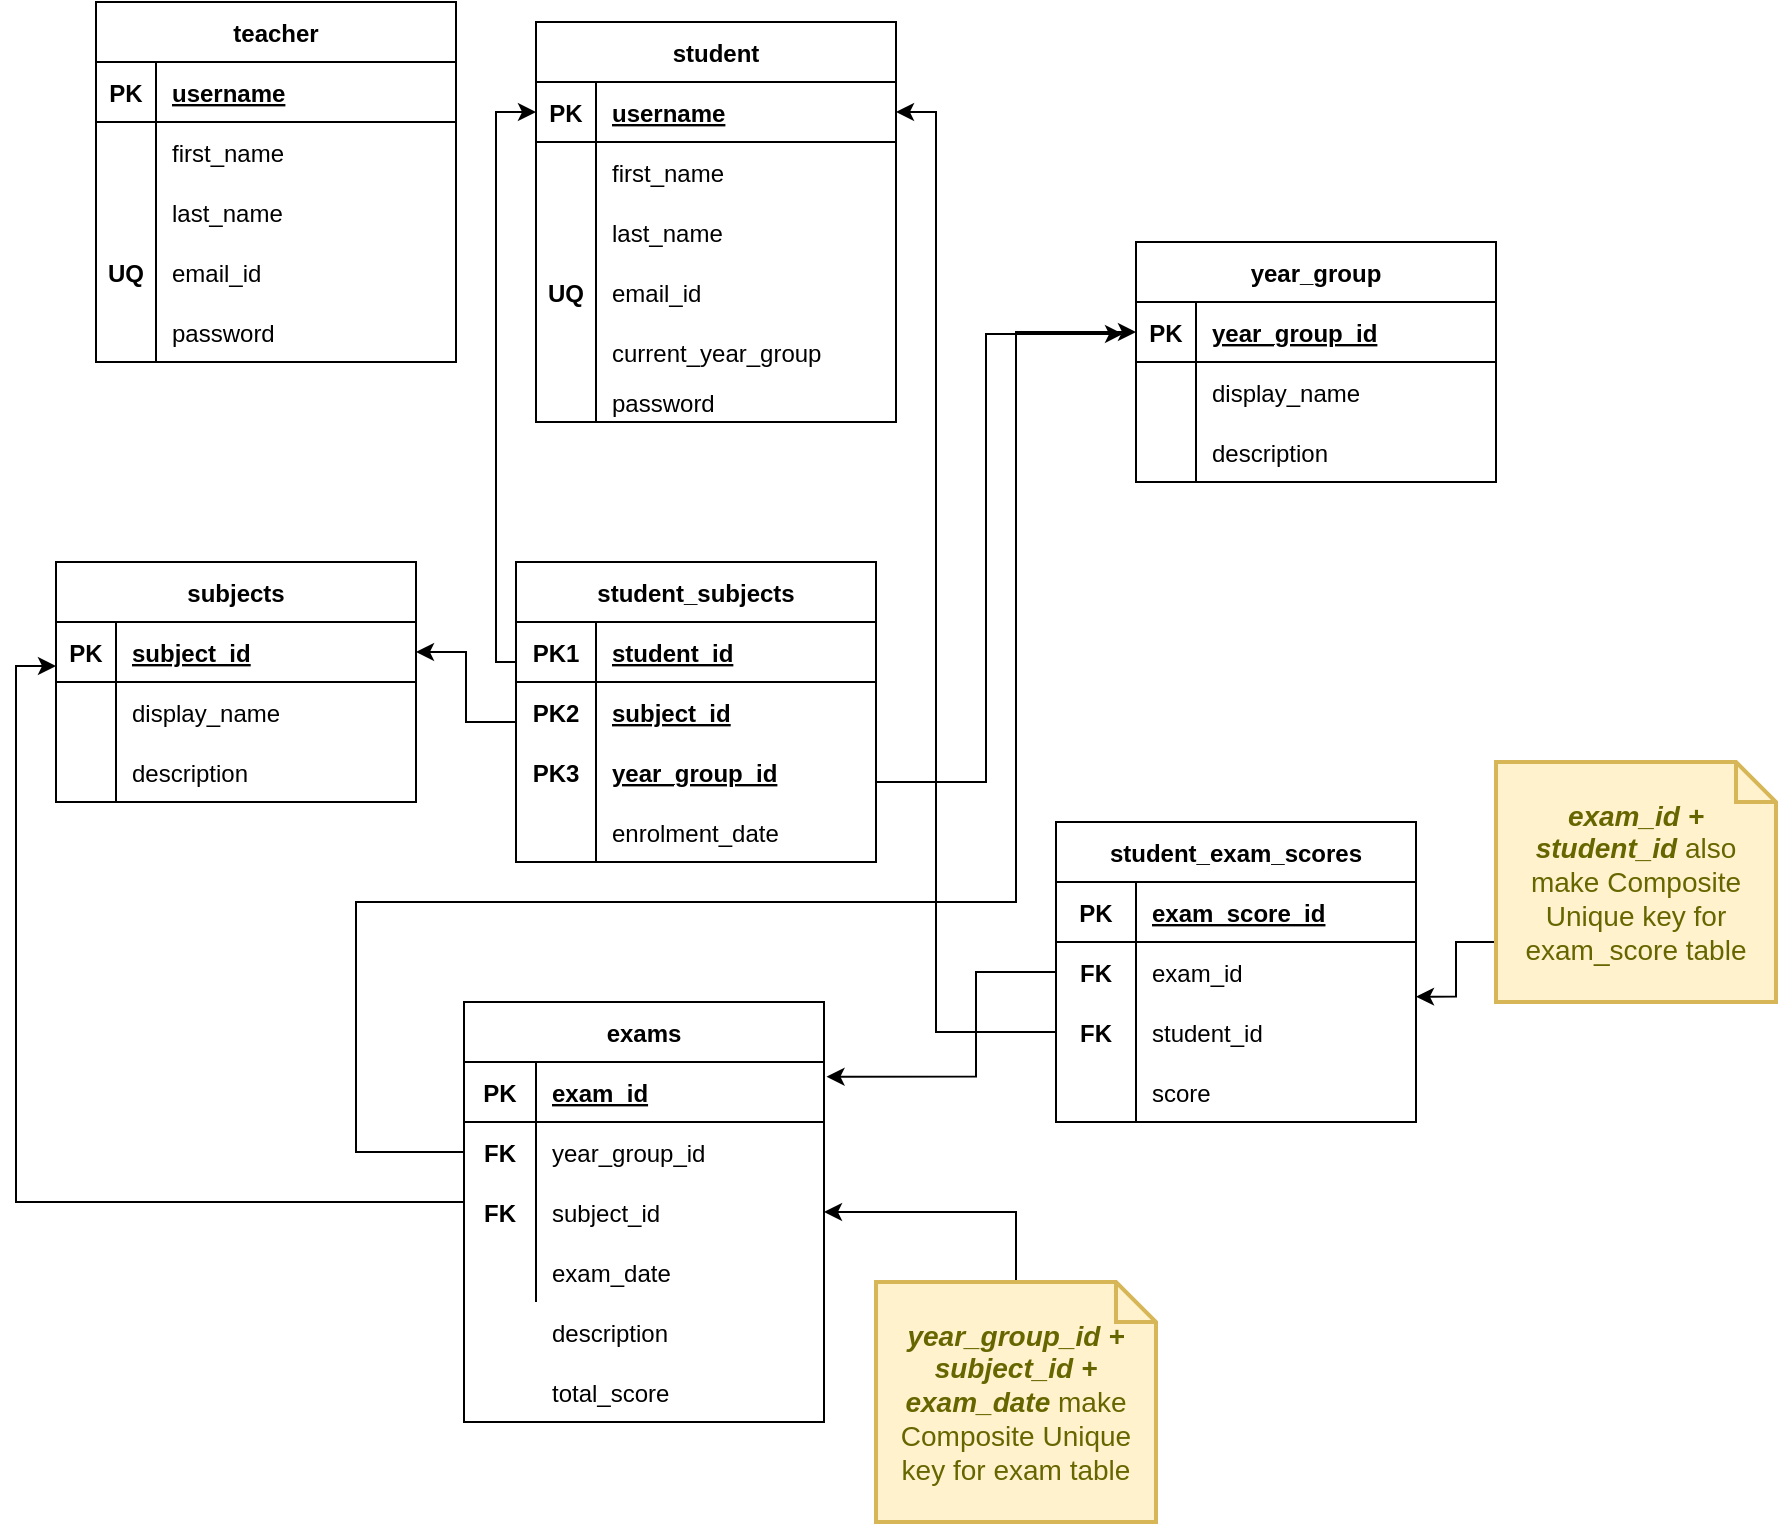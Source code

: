 <mxfile version="13.6.10" type="device"><diagram id="wm_MgF6mCoVaTypPlNLW" name="DB - Progress Report"><mxGraphModel dx="768" dy="371" grid="1" gridSize="10" guides="1" tooltips="1" connect="1" arrows="1" fold="1" page="1" pageScale="1" pageWidth="827" pageHeight="1169" math="0" shadow="0"><root><mxCell id="0"/><mxCell id="1" parent="0"/><mxCell id="bVeCnp25OwmULVWceQDp-20" value="student" style="shape=table;startSize=30;container=1;collapsible=1;childLayout=tableLayout;fixedRows=1;rowLines=0;fontStyle=1;align=center;resizeLast=1;" parent="1" vertex="1"><mxGeometry x="270" y="80" width="180" height="200" as="geometry"/></mxCell><mxCell id="bVeCnp25OwmULVWceQDp-21" value="" style="shape=partialRectangle;collapsible=0;dropTarget=0;pointerEvents=0;fillColor=none;top=0;left=0;bottom=1;right=0;points=[[0,0.5],[1,0.5]];portConstraint=eastwest;" parent="bVeCnp25OwmULVWceQDp-20" vertex="1"><mxGeometry y="30" width="180" height="30" as="geometry"/></mxCell><mxCell id="bVeCnp25OwmULVWceQDp-22" value="PK" style="shape=partialRectangle;connectable=0;fillColor=none;top=0;left=0;bottom=0;right=0;fontStyle=1;overflow=hidden;" parent="bVeCnp25OwmULVWceQDp-21" vertex="1"><mxGeometry width="30" height="30" as="geometry"/></mxCell><mxCell id="bVeCnp25OwmULVWceQDp-23" value="username" style="shape=partialRectangle;connectable=0;fillColor=none;top=0;left=0;bottom=0;right=0;align=left;spacingLeft=6;fontStyle=5;overflow=hidden;" parent="bVeCnp25OwmULVWceQDp-21" vertex="1"><mxGeometry x="30" width="150" height="30" as="geometry"/></mxCell><mxCell id="bVeCnp25OwmULVWceQDp-24" value="" style="shape=partialRectangle;collapsible=0;dropTarget=0;pointerEvents=0;fillColor=none;top=0;left=0;bottom=0;right=0;points=[[0,0.5],[1,0.5]];portConstraint=eastwest;" parent="bVeCnp25OwmULVWceQDp-20" vertex="1"><mxGeometry y="60" width="180" height="30" as="geometry"/></mxCell><mxCell id="bVeCnp25OwmULVWceQDp-25" value="" style="shape=partialRectangle;connectable=0;fillColor=none;top=0;left=0;bottom=0;right=0;editable=1;overflow=hidden;" parent="bVeCnp25OwmULVWceQDp-24" vertex="1"><mxGeometry width="30" height="30" as="geometry"/></mxCell><mxCell id="bVeCnp25OwmULVWceQDp-26" value="first_name" style="shape=partialRectangle;connectable=0;fillColor=none;top=0;left=0;bottom=0;right=0;align=left;spacingLeft=6;overflow=hidden;" parent="bVeCnp25OwmULVWceQDp-24" vertex="1"><mxGeometry x="30" width="150" height="30" as="geometry"/></mxCell><mxCell id="bVeCnp25OwmULVWceQDp-27" value="" style="shape=partialRectangle;collapsible=0;dropTarget=0;pointerEvents=0;fillColor=none;top=0;left=0;bottom=0;right=0;points=[[0,0.5],[1,0.5]];portConstraint=eastwest;" parent="bVeCnp25OwmULVWceQDp-20" vertex="1"><mxGeometry y="90" width="180" height="30" as="geometry"/></mxCell><mxCell id="bVeCnp25OwmULVWceQDp-28" value="" style="shape=partialRectangle;connectable=0;fillColor=none;top=0;left=0;bottom=0;right=0;editable=1;overflow=hidden;" parent="bVeCnp25OwmULVWceQDp-27" vertex="1"><mxGeometry width="30" height="30" as="geometry"/></mxCell><mxCell id="bVeCnp25OwmULVWceQDp-29" value="last_name" style="shape=partialRectangle;connectable=0;fillColor=none;top=0;left=0;bottom=0;right=0;align=left;spacingLeft=6;overflow=hidden;" parent="bVeCnp25OwmULVWceQDp-27" vertex="1"><mxGeometry x="30" width="150" height="30" as="geometry"/></mxCell><mxCell id="bVeCnp25OwmULVWceQDp-33" value="" style="shape=partialRectangle;collapsible=0;dropTarget=0;pointerEvents=0;fillColor=none;top=0;left=0;bottom=0;right=0;points=[[0,0.5],[1,0.5]];portConstraint=eastwest;" parent="bVeCnp25OwmULVWceQDp-20" vertex="1"><mxGeometry y="120" width="180" height="30" as="geometry"/></mxCell><mxCell id="bVeCnp25OwmULVWceQDp-34" value="UQ" style="shape=partialRectangle;connectable=0;fillColor=none;top=0;left=0;bottom=0;right=0;editable=1;overflow=hidden;fontStyle=1" parent="bVeCnp25OwmULVWceQDp-33" vertex="1"><mxGeometry width="30" height="30" as="geometry"/></mxCell><mxCell id="bVeCnp25OwmULVWceQDp-35" value="email_id" style="shape=partialRectangle;connectable=0;fillColor=none;top=0;left=0;bottom=0;right=0;align=left;spacingLeft=6;overflow=hidden;" parent="bVeCnp25OwmULVWceQDp-33" vertex="1"><mxGeometry x="30" width="150" height="30" as="geometry"/></mxCell><mxCell id="bVeCnp25OwmULVWceQDp-39" value="" style="shape=partialRectangle;collapsible=0;dropTarget=0;pointerEvents=0;fillColor=none;top=0;left=0;bottom=0;right=0;points=[[0,0.5],[1,0.5]];portConstraint=eastwest;" parent="bVeCnp25OwmULVWceQDp-20" vertex="1"><mxGeometry y="150" width="180" height="30" as="geometry"/></mxCell><mxCell id="bVeCnp25OwmULVWceQDp-40" value="" style="shape=partialRectangle;connectable=0;fillColor=none;top=0;left=0;bottom=0;right=0;editable=1;overflow=hidden;" parent="bVeCnp25OwmULVWceQDp-39" vertex="1"><mxGeometry width="30" height="30" as="geometry"/></mxCell><mxCell id="bVeCnp25OwmULVWceQDp-41" value="current_year_group" style="shape=partialRectangle;connectable=0;fillColor=none;top=0;left=0;bottom=0;right=0;align=left;spacingLeft=6;overflow=hidden;" parent="bVeCnp25OwmULVWceQDp-39" vertex="1"><mxGeometry x="30" width="150" height="30" as="geometry"/></mxCell><mxCell id="bVeCnp25OwmULVWceQDp-36" value="" style="shape=partialRectangle;collapsible=0;dropTarget=0;pointerEvents=0;fillColor=none;top=0;left=0;bottom=0;right=0;points=[[0,0.5],[1,0.5]];portConstraint=eastwest;" parent="bVeCnp25OwmULVWceQDp-20" vertex="1"><mxGeometry y="180" width="180" height="20" as="geometry"/></mxCell><mxCell id="bVeCnp25OwmULVWceQDp-37" value="" style="shape=partialRectangle;connectable=0;fillColor=none;top=0;left=0;bottom=0;right=0;editable=1;overflow=hidden;" parent="bVeCnp25OwmULVWceQDp-36" vertex="1"><mxGeometry width="30" height="20" as="geometry"/></mxCell><mxCell id="bVeCnp25OwmULVWceQDp-38" value="password" style="shape=partialRectangle;connectable=0;fillColor=none;top=0;left=0;bottom=0;right=0;align=left;spacingLeft=6;overflow=hidden;" parent="bVeCnp25OwmULVWceQDp-36" vertex="1"><mxGeometry x="30" width="150" height="20" as="geometry"/></mxCell><mxCell id="to2HG0fUku6PfVuvtIVK-17" value="student_exam_scores" style="shape=table;startSize=30;container=1;collapsible=1;childLayout=tableLayout;fixedRows=1;rowLines=0;fontStyle=1;align=center;resizeLast=1;" parent="1" vertex="1"><mxGeometry x="530" y="480" width="180" height="150" as="geometry"/></mxCell><mxCell id="to2HG0fUku6PfVuvtIVK-18" value="" style="shape=partialRectangle;collapsible=0;dropTarget=0;pointerEvents=0;fillColor=none;top=0;left=0;bottom=1;right=0;points=[[0,0.5],[1,0.5]];portConstraint=eastwest;" parent="to2HG0fUku6PfVuvtIVK-17" vertex="1"><mxGeometry y="30" width="180" height="30" as="geometry"/></mxCell><mxCell id="to2HG0fUku6PfVuvtIVK-19" value="PK" style="shape=partialRectangle;connectable=0;fillColor=none;top=0;left=0;bottom=0;right=0;fontStyle=1;overflow=hidden;" parent="to2HG0fUku6PfVuvtIVK-18" vertex="1"><mxGeometry width="40" height="30" as="geometry"/></mxCell><mxCell id="to2HG0fUku6PfVuvtIVK-20" value="exam_score_id" style="shape=partialRectangle;connectable=0;fillColor=none;top=0;left=0;bottom=0;right=0;align=left;spacingLeft=6;fontStyle=5;overflow=hidden;" parent="to2HG0fUku6PfVuvtIVK-18" vertex="1"><mxGeometry x="40" width="140" height="30" as="geometry"/></mxCell><mxCell id="to2HG0fUku6PfVuvtIVK-21" value="" style="shape=partialRectangle;collapsible=0;dropTarget=0;pointerEvents=0;fillColor=none;top=0;left=0;bottom=0;right=0;points=[[0,0.5],[1,0.5]];portConstraint=eastwest;" parent="to2HG0fUku6PfVuvtIVK-17" vertex="1"><mxGeometry y="60" width="180" height="30" as="geometry"/></mxCell><mxCell id="to2HG0fUku6PfVuvtIVK-22" value="FK" style="shape=partialRectangle;connectable=0;fillColor=none;top=0;left=0;bottom=0;right=0;editable=1;overflow=hidden;fontStyle=1" parent="to2HG0fUku6PfVuvtIVK-21" vertex="1"><mxGeometry width="40" height="30" as="geometry"/></mxCell><mxCell id="to2HG0fUku6PfVuvtIVK-23" value="exam_id" style="shape=partialRectangle;connectable=0;fillColor=none;top=0;left=0;bottom=0;right=0;align=left;spacingLeft=6;overflow=hidden;fontStyle=0" parent="to2HG0fUku6PfVuvtIVK-21" vertex="1"><mxGeometry x="40" width="140" height="30" as="geometry"/></mxCell><mxCell id="to2HG0fUku6PfVuvtIVK-24" value="" style="shape=partialRectangle;collapsible=0;dropTarget=0;pointerEvents=0;fillColor=none;top=0;left=0;bottom=0;right=0;points=[[0,0.5],[1,0.5]];portConstraint=eastwest;" parent="to2HG0fUku6PfVuvtIVK-17" vertex="1"><mxGeometry y="90" width="180" height="30" as="geometry"/></mxCell><mxCell id="to2HG0fUku6PfVuvtIVK-25" value="FK" style="shape=partialRectangle;connectable=0;fillColor=none;top=0;left=0;bottom=0;right=0;editable=1;overflow=hidden;fontStyle=1" parent="to2HG0fUku6PfVuvtIVK-24" vertex="1"><mxGeometry width="40" height="30" as="geometry"/></mxCell><mxCell id="to2HG0fUku6PfVuvtIVK-26" value="student_id" style="shape=partialRectangle;connectable=0;fillColor=none;top=0;left=0;bottom=0;right=0;align=left;spacingLeft=6;overflow=hidden;fontStyle=0" parent="to2HG0fUku6PfVuvtIVK-24" vertex="1"><mxGeometry x="40" width="140" height="30" as="geometry"/></mxCell><mxCell id="to2HG0fUku6PfVuvtIVK-40" value="" style="shape=partialRectangle;collapsible=0;dropTarget=0;pointerEvents=0;fillColor=none;top=0;left=0;bottom=0;right=0;points=[[0,0.5],[1,0.5]];portConstraint=eastwest;" parent="to2HG0fUku6PfVuvtIVK-17" vertex="1"><mxGeometry y="120" width="180" height="30" as="geometry"/></mxCell><mxCell id="to2HG0fUku6PfVuvtIVK-41" value="" style="shape=partialRectangle;connectable=0;fillColor=none;top=0;left=0;bottom=0;right=0;editable=1;overflow=hidden;fontStyle=1" parent="to2HG0fUku6PfVuvtIVK-40" vertex="1"><mxGeometry width="40" height="30" as="geometry"/></mxCell><mxCell id="to2HG0fUku6PfVuvtIVK-42" value="score" style="shape=partialRectangle;connectable=0;fillColor=none;top=0;left=0;bottom=0;right=0;align=left;spacingLeft=6;overflow=hidden;" parent="to2HG0fUku6PfVuvtIVK-40" vertex="1"><mxGeometry x="40" width="140" height="30" as="geometry"/></mxCell><mxCell id="to2HG0fUku6PfVuvtIVK-35" style="edgeStyle=orthogonalEdgeStyle;rounded=0;orthogonalLoop=1;jettySize=auto;html=1;" parent="1" source="bVeCnp25OwmULVWceQDp-90" target="bVeCnp25OwmULVWceQDp-21" edge="1"><mxGeometry relative="1" as="geometry"><Array as="points"><mxPoint x="250" y="400"/><mxPoint x="250" y="125"/></Array></mxGeometry></mxCell><mxCell id="bVeCnp25OwmULVWceQDp-90" value="student_subjects" style="shape=table;startSize=30;container=1;collapsible=1;childLayout=tableLayout;fixedRows=1;rowLines=0;fontStyle=1;align=center;resizeLast=1;" parent="1" vertex="1"><mxGeometry x="260" y="350" width="180" height="150" as="geometry"/></mxCell><mxCell id="bVeCnp25OwmULVWceQDp-91" value="" style="shape=partialRectangle;collapsible=0;dropTarget=0;pointerEvents=0;fillColor=none;top=0;left=0;bottom=1;right=0;points=[[0,0.5],[1,0.5]];portConstraint=eastwest;" parent="bVeCnp25OwmULVWceQDp-90" vertex="1"><mxGeometry y="30" width="180" height="30" as="geometry"/></mxCell><mxCell id="bVeCnp25OwmULVWceQDp-92" value="PK1" style="shape=partialRectangle;connectable=0;fillColor=none;top=0;left=0;bottom=0;right=0;fontStyle=1;overflow=hidden;" parent="bVeCnp25OwmULVWceQDp-91" vertex="1"><mxGeometry width="40" height="30" as="geometry"/></mxCell><mxCell id="bVeCnp25OwmULVWceQDp-93" value="student_id" style="shape=partialRectangle;connectable=0;fillColor=none;top=0;left=0;bottom=0;right=0;align=left;spacingLeft=6;fontStyle=5;overflow=hidden;" parent="bVeCnp25OwmULVWceQDp-91" vertex="1"><mxGeometry x="40" width="140" height="30" as="geometry"/></mxCell><mxCell id="bVeCnp25OwmULVWceQDp-94" value="" style="shape=partialRectangle;collapsible=0;dropTarget=0;pointerEvents=0;fillColor=none;top=0;left=0;bottom=0;right=0;points=[[0,0.5],[1,0.5]];portConstraint=eastwest;" parent="bVeCnp25OwmULVWceQDp-90" vertex="1"><mxGeometry y="60" width="180" height="30" as="geometry"/></mxCell><mxCell id="bVeCnp25OwmULVWceQDp-95" value="PK2" style="shape=partialRectangle;connectable=0;fillColor=none;top=0;left=0;bottom=0;right=0;editable=1;overflow=hidden;fontStyle=1;perimeterSpacing=0;" parent="bVeCnp25OwmULVWceQDp-94" vertex="1"><mxGeometry width="40" height="30" as="geometry"/></mxCell><mxCell id="bVeCnp25OwmULVWceQDp-96" value="subject_id" style="shape=partialRectangle;connectable=0;fillColor=none;top=0;left=0;bottom=0;right=0;align=left;spacingLeft=6;overflow=hidden;fontStyle=5;perimeterSpacing=0;" parent="bVeCnp25OwmULVWceQDp-94" vertex="1"><mxGeometry x="40" width="140" height="30" as="geometry"/></mxCell><mxCell id="bVeCnp25OwmULVWceQDp-97" value="" style="shape=partialRectangle;collapsible=0;dropTarget=0;pointerEvents=0;fillColor=none;top=0;left=0;bottom=0;right=0;points=[[0,0.5],[1,0.5]];portConstraint=eastwest;" parent="bVeCnp25OwmULVWceQDp-90" vertex="1"><mxGeometry y="90" width="180" height="30" as="geometry"/></mxCell><mxCell id="bVeCnp25OwmULVWceQDp-98" value="PK3" style="shape=partialRectangle;connectable=0;fillColor=none;top=0;left=0;bottom=0;right=0;editable=1;overflow=hidden;fontStyle=1" parent="bVeCnp25OwmULVWceQDp-97" vertex="1"><mxGeometry width="40" height="30" as="geometry"/></mxCell><mxCell id="bVeCnp25OwmULVWceQDp-99" value="year_group_id" style="shape=partialRectangle;connectable=0;fillColor=none;top=0;left=0;bottom=0;right=0;align=left;spacingLeft=6;overflow=hidden;fontStyle=5" parent="bVeCnp25OwmULVWceQDp-97" vertex="1"><mxGeometry x="40" width="140" height="30" as="geometry"/></mxCell><mxCell id="bVeCnp25OwmULVWceQDp-100" value="" style="shape=partialRectangle;collapsible=0;dropTarget=0;pointerEvents=0;fillColor=none;top=0;left=0;bottom=0;right=0;points=[[0,0.5],[1,0.5]];portConstraint=eastwest;" parent="bVeCnp25OwmULVWceQDp-90" vertex="1"><mxGeometry y="120" width="180" height="30" as="geometry"/></mxCell><mxCell id="bVeCnp25OwmULVWceQDp-101" value="" style="shape=partialRectangle;connectable=0;fillColor=none;top=0;left=0;bottom=0;right=0;editable=1;overflow=hidden;fontStyle=1" parent="bVeCnp25OwmULVWceQDp-100" vertex="1"><mxGeometry width="40" height="30" as="geometry"/></mxCell><mxCell id="bVeCnp25OwmULVWceQDp-102" value="enrolment_date" style="shape=partialRectangle;connectable=0;fillColor=none;top=0;left=0;bottom=0;right=0;align=left;spacingLeft=6;overflow=hidden;" parent="bVeCnp25OwmULVWceQDp-100" vertex="1"><mxGeometry x="40" width="140" height="30" as="geometry"/></mxCell><mxCell id="bVeCnp25OwmULVWceQDp-1" value="teacher" style="shape=table;startSize=30;container=1;collapsible=1;childLayout=tableLayout;fixedRows=1;rowLines=0;fontStyle=1;align=center;resizeLast=1;" parent="1" vertex="1"><mxGeometry x="50" y="70" width="180" height="180" as="geometry"/></mxCell><mxCell id="bVeCnp25OwmULVWceQDp-2" value="" style="shape=partialRectangle;collapsible=0;dropTarget=0;pointerEvents=0;fillColor=none;top=0;left=0;bottom=1;right=0;points=[[0,0.5],[1,0.5]];portConstraint=eastwest;" parent="bVeCnp25OwmULVWceQDp-1" vertex="1"><mxGeometry y="30" width="180" height="30" as="geometry"/></mxCell><mxCell id="bVeCnp25OwmULVWceQDp-3" value="PK" style="shape=partialRectangle;connectable=0;fillColor=none;top=0;left=0;bottom=0;right=0;fontStyle=1;overflow=hidden;" parent="bVeCnp25OwmULVWceQDp-2" vertex="1"><mxGeometry width="30" height="30" as="geometry"/></mxCell><mxCell id="bVeCnp25OwmULVWceQDp-4" value="username" style="shape=partialRectangle;connectable=0;fillColor=none;top=0;left=0;bottom=0;right=0;align=left;spacingLeft=6;fontStyle=5;overflow=hidden;" parent="bVeCnp25OwmULVWceQDp-2" vertex="1"><mxGeometry x="30" width="150" height="30" as="geometry"/></mxCell><mxCell id="bVeCnp25OwmULVWceQDp-5" value="" style="shape=partialRectangle;collapsible=0;dropTarget=0;pointerEvents=0;fillColor=none;top=0;left=0;bottom=0;right=0;points=[[0,0.5],[1,0.5]];portConstraint=eastwest;" parent="bVeCnp25OwmULVWceQDp-1" vertex="1"><mxGeometry y="60" width="180" height="30" as="geometry"/></mxCell><mxCell id="bVeCnp25OwmULVWceQDp-6" value="" style="shape=partialRectangle;connectable=0;fillColor=none;top=0;left=0;bottom=0;right=0;editable=1;overflow=hidden;" parent="bVeCnp25OwmULVWceQDp-5" vertex="1"><mxGeometry width="30" height="30" as="geometry"/></mxCell><mxCell id="bVeCnp25OwmULVWceQDp-7" value="first_name" style="shape=partialRectangle;connectable=0;fillColor=none;top=0;left=0;bottom=0;right=0;align=left;spacingLeft=6;overflow=hidden;" parent="bVeCnp25OwmULVWceQDp-5" vertex="1"><mxGeometry x="30" width="150" height="30" as="geometry"/></mxCell><mxCell id="bVeCnp25OwmULVWceQDp-8" value="" style="shape=partialRectangle;collapsible=0;dropTarget=0;pointerEvents=0;fillColor=none;top=0;left=0;bottom=0;right=0;points=[[0,0.5],[1,0.5]];portConstraint=eastwest;" parent="bVeCnp25OwmULVWceQDp-1" vertex="1"><mxGeometry y="90" width="180" height="30" as="geometry"/></mxCell><mxCell id="bVeCnp25OwmULVWceQDp-9" value="" style="shape=partialRectangle;connectable=0;fillColor=none;top=0;left=0;bottom=0;right=0;editable=1;overflow=hidden;" parent="bVeCnp25OwmULVWceQDp-8" vertex="1"><mxGeometry width="30" height="30" as="geometry"/></mxCell><mxCell id="bVeCnp25OwmULVWceQDp-10" value="last_name" style="shape=partialRectangle;connectable=0;fillColor=none;top=0;left=0;bottom=0;right=0;align=left;spacingLeft=6;overflow=hidden;" parent="bVeCnp25OwmULVWceQDp-8" vertex="1"><mxGeometry x="30" width="150" height="30" as="geometry"/></mxCell><mxCell id="bVeCnp25OwmULVWceQDp-14" value="" style="shape=partialRectangle;collapsible=0;dropTarget=0;pointerEvents=0;fillColor=none;top=0;left=0;bottom=0;right=0;points=[[0,0.5],[1,0.5]];portConstraint=eastwest;" parent="bVeCnp25OwmULVWceQDp-1" vertex="1"><mxGeometry y="120" width="180" height="30" as="geometry"/></mxCell><mxCell id="bVeCnp25OwmULVWceQDp-15" value="UQ" style="shape=partialRectangle;connectable=0;fillColor=none;top=0;left=0;bottom=0;right=0;editable=1;overflow=hidden;fontStyle=1" parent="bVeCnp25OwmULVWceQDp-14" vertex="1"><mxGeometry width="30" height="30" as="geometry"/></mxCell><mxCell id="bVeCnp25OwmULVWceQDp-16" value="email_id" style="shape=partialRectangle;connectable=0;fillColor=none;top=0;left=0;bottom=0;right=0;align=left;spacingLeft=6;overflow=hidden;" parent="bVeCnp25OwmULVWceQDp-14" vertex="1"><mxGeometry x="30" width="150" height="30" as="geometry"/></mxCell><mxCell id="bVeCnp25OwmULVWceQDp-17" value="" style="shape=partialRectangle;collapsible=0;dropTarget=0;pointerEvents=0;fillColor=none;top=0;left=0;bottom=0;right=0;points=[[0,0.5],[1,0.5]];portConstraint=eastwest;" parent="bVeCnp25OwmULVWceQDp-1" vertex="1"><mxGeometry y="150" width="180" height="30" as="geometry"/></mxCell><mxCell id="bVeCnp25OwmULVWceQDp-18" value="" style="shape=partialRectangle;connectable=0;fillColor=none;top=0;left=0;bottom=0;right=0;editable=1;overflow=hidden;" parent="bVeCnp25OwmULVWceQDp-17" vertex="1"><mxGeometry width="30" height="30" as="geometry"/></mxCell><mxCell id="bVeCnp25OwmULVWceQDp-19" value="password" style="shape=partialRectangle;connectable=0;fillColor=none;top=0;left=0;bottom=0;right=0;align=left;spacingLeft=6;overflow=hidden;" parent="bVeCnp25OwmULVWceQDp-17" vertex="1"><mxGeometry x="30" width="150" height="30" as="geometry"/></mxCell><mxCell id="to2HG0fUku6PfVuvtIVK-33" style="edgeStyle=orthogonalEdgeStyle;rounded=0;orthogonalLoop=1;jettySize=auto;html=1;entryX=1.007;entryY=0.244;entryDx=0;entryDy=0;entryPerimeter=0;" parent="1" source="to2HG0fUku6PfVuvtIVK-21" target="to2HG0fUku6PfVuvtIVK-5" edge="1"><mxGeometry relative="1" as="geometry"><Array as="points"><mxPoint x="490" y="555"/><mxPoint x="490" y="607"/></Array></mxGeometry></mxCell><mxCell id="to2HG0fUku6PfVuvtIVK-34" style="edgeStyle=orthogonalEdgeStyle;rounded=0;orthogonalLoop=1;jettySize=auto;html=1;entryX=1;entryY=0.5;entryDx=0;entryDy=0;" parent="1" source="to2HG0fUku6PfVuvtIVK-24" target="bVeCnp25OwmULVWceQDp-21" edge="1"><mxGeometry relative="1" as="geometry"><Array as="points"><mxPoint x="470" y="585"/><mxPoint x="470" y="125"/></Array></mxGeometry></mxCell><mxCell id="to2HG0fUku6PfVuvtIVK-37" style="edgeStyle=orthogonalEdgeStyle;rounded=0;orthogonalLoop=1;jettySize=auto;html=1;entryX=1;entryY=0.5;entryDx=0;entryDy=0;exitX=0;exitY=0.5;exitDx=0;exitDy=0;" parent="1" source="bVeCnp25OwmULVWceQDp-94" target="bVeCnp25OwmULVWceQDp-78" edge="1"><mxGeometry relative="1" as="geometry"><Array as="points"><mxPoint x="260" y="430"/><mxPoint x="235" y="430"/><mxPoint x="235" y="395"/></Array></mxGeometry></mxCell><mxCell id="to2HG0fUku6PfVuvtIVK-38" style="edgeStyle=orthogonalEdgeStyle;rounded=0;orthogonalLoop=1;jettySize=auto;html=1;entryX=-0.036;entryY=0.533;entryDx=0;entryDy=0;entryPerimeter=0;" parent="1" source="bVeCnp25OwmULVWceQDp-100" target="bVeCnp25OwmULVWceQDp-65" edge="1"><mxGeometry relative="1" as="geometry"><Array as="points"><mxPoint x="440" y="460"/><mxPoint x="495" y="460"/><mxPoint x="495" y="236"/></Array></mxGeometry></mxCell><mxCell id="to2HG0fUku6PfVuvtIVK-48" style="edgeStyle=orthogonalEdgeStyle;rounded=0;orthogonalLoop=1;jettySize=auto;html=1;exitX=0;exitY=0.5;exitDx=0;exitDy=0;" parent="1" target="bVeCnp25OwmULVWceQDp-78" edge="1" source="to2HG0fUku6PfVuvtIVK-5"><mxGeometry relative="1" as="geometry"><mxPoint x="10" y="398.4" as="targetPoint"/><mxPoint x="530" y="611" as="sourcePoint"/><Array as="points"><mxPoint x="234" y="670"/><mxPoint x="10" y="670"/><mxPoint x="10" y="402"/></Array></mxGeometry></mxCell><mxCell id="bVeCnp25OwmULVWceQDp-77" value="subjects" style="shape=table;startSize=30;container=1;collapsible=1;childLayout=tableLayout;fixedRows=1;rowLines=0;fontStyle=1;align=center;resizeLast=1;" parent="1" vertex="1"><mxGeometry x="30" y="350" width="180" height="120" as="geometry"/></mxCell><mxCell id="bVeCnp25OwmULVWceQDp-78" value="" style="shape=partialRectangle;collapsible=0;dropTarget=0;pointerEvents=0;fillColor=none;top=0;left=0;bottom=1;right=0;points=[[0,0.5],[1,0.5]];portConstraint=eastwest;" parent="bVeCnp25OwmULVWceQDp-77" vertex="1"><mxGeometry y="30" width="180" height="30" as="geometry"/></mxCell><mxCell id="bVeCnp25OwmULVWceQDp-79" value="PK" style="shape=partialRectangle;connectable=0;fillColor=none;top=0;left=0;bottom=0;right=0;fontStyle=1;overflow=hidden;" parent="bVeCnp25OwmULVWceQDp-78" vertex="1"><mxGeometry width="30" height="30" as="geometry"/></mxCell><mxCell id="bVeCnp25OwmULVWceQDp-80" value="subject_id" style="shape=partialRectangle;connectable=0;fillColor=none;top=0;left=0;bottom=0;right=0;align=left;spacingLeft=6;fontStyle=5;overflow=hidden;" parent="bVeCnp25OwmULVWceQDp-78" vertex="1"><mxGeometry x="30" width="150" height="30" as="geometry"/></mxCell><mxCell id="bVeCnp25OwmULVWceQDp-81" value="" style="shape=partialRectangle;collapsible=0;dropTarget=0;pointerEvents=0;fillColor=none;top=0;left=0;bottom=0;right=0;points=[[0,0.5],[1,0.5]];portConstraint=eastwest;" parent="bVeCnp25OwmULVWceQDp-77" vertex="1"><mxGeometry y="60" width="180" height="30" as="geometry"/></mxCell><mxCell id="bVeCnp25OwmULVWceQDp-82" value="" style="shape=partialRectangle;connectable=0;fillColor=none;top=0;left=0;bottom=0;right=0;editable=1;overflow=hidden;" parent="bVeCnp25OwmULVWceQDp-81" vertex="1"><mxGeometry width="30" height="30" as="geometry"/></mxCell><mxCell id="bVeCnp25OwmULVWceQDp-83" value="display_name" style="shape=partialRectangle;connectable=0;fillColor=none;top=0;left=0;bottom=0;right=0;align=left;spacingLeft=6;overflow=hidden;" parent="bVeCnp25OwmULVWceQDp-81" vertex="1"><mxGeometry x="30" width="150" height="30" as="geometry"/></mxCell><mxCell id="bVeCnp25OwmULVWceQDp-84" value="" style="shape=partialRectangle;collapsible=0;dropTarget=0;pointerEvents=0;fillColor=none;top=0;left=0;bottom=0;right=0;points=[[0,0.5],[1,0.5]];portConstraint=eastwest;" parent="bVeCnp25OwmULVWceQDp-77" vertex="1"><mxGeometry y="90" width="180" height="30" as="geometry"/></mxCell><mxCell id="bVeCnp25OwmULVWceQDp-85" value="" style="shape=partialRectangle;connectable=0;fillColor=none;top=0;left=0;bottom=0;right=0;editable=1;overflow=hidden;" parent="bVeCnp25OwmULVWceQDp-84" vertex="1"><mxGeometry width="30" height="30" as="geometry"/></mxCell><mxCell id="bVeCnp25OwmULVWceQDp-86" value="description" style="shape=partialRectangle;connectable=0;fillColor=none;top=0;left=0;bottom=0;right=0;align=left;spacingLeft=6;overflow=hidden;" parent="bVeCnp25OwmULVWceQDp-84" vertex="1"><mxGeometry x="30" width="150" height="30" as="geometry"/></mxCell><mxCell id="__w7SBOhWxAl67VHArZi-3" style="edgeStyle=orthogonalEdgeStyle;rounded=0;orthogonalLoop=1;jettySize=auto;html=1;entryX=1;entryY=-0.089;entryDx=0;entryDy=0;entryPerimeter=0;" edge="1" parent="1" source="to2HG0fUku6PfVuvtIVK-50" target="to2HG0fUku6PfVuvtIVK-24"><mxGeometry relative="1" as="geometry"><Array as="points"><mxPoint x="730" y="540"/><mxPoint x="730" y="567"/></Array></mxGeometry></mxCell><mxCell id="to2HG0fUku6PfVuvtIVK-50" value="&lt;b&gt;&lt;i&gt;exam_id + student_id&lt;/i&gt;&lt;/b&gt; also make Composite Unique key for exam_score table" style="shape=note;strokeWidth=2;fontSize=14;size=20;whiteSpace=wrap;html=1;fillColor=#fff2cc;strokeColor=#d6b656;fontColor=#666600;" parent="1" vertex="1"><mxGeometry x="750" y="450" width="140" height="120" as="geometry"/></mxCell><mxCell id="bVeCnp25OwmULVWceQDp-64" value="year_group" style="shape=table;startSize=30;container=1;collapsible=1;childLayout=tableLayout;fixedRows=1;rowLines=0;fontStyle=1;align=center;resizeLast=1;" parent="1" vertex="1"><mxGeometry x="570" y="190" width="180" height="120" as="geometry"/></mxCell><mxCell id="bVeCnp25OwmULVWceQDp-65" value="" style="shape=partialRectangle;collapsible=0;dropTarget=0;pointerEvents=0;fillColor=none;top=0;left=0;bottom=1;right=0;points=[[0,0.5],[1,0.5]];portConstraint=eastwest;" parent="bVeCnp25OwmULVWceQDp-64" vertex="1"><mxGeometry y="30" width="180" height="30" as="geometry"/></mxCell><mxCell id="bVeCnp25OwmULVWceQDp-66" value="PK" style="shape=partialRectangle;connectable=0;fillColor=none;top=0;left=0;bottom=0;right=0;fontStyle=1;overflow=hidden;" parent="bVeCnp25OwmULVWceQDp-65" vertex="1"><mxGeometry width="30" height="30" as="geometry"/></mxCell><mxCell id="bVeCnp25OwmULVWceQDp-67" value="year_group_id" style="shape=partialRectangle;connectable=0;fillColor=none;top=0;left=0;bottom=0;right=0;align=left;spacingLeft=6;fontStyle=5;overflow=hidden;" parent="bVeCnp25OwmULVWceQDp-65" vertex="1"><mxGeometry x="30" width="150" height="30" as="geometry"/></mxCell><mxCell id="bVeCnp25OwmULVWceQDp-68" value="" style="shape=partialRectangle;collapsible=0;dropTarget=0;pointerEvents=0;fillColor=none;top=0;left=0;bottom=0;right=0;points=[[0,0.5],[1,0.5]];portConstraint=eastwest;" parent="bVeCnp25OwmULVWceQDp-64" vertex="1"><mxGeometry y="60" width="180" height="30" as="geometry"/></mxCell><mxCell id="bVeCnp25OwmULVWceQDp-69" value="" style="shape=partialRectangle;connectable=0;fillColor=none;top=0;left=0;bottom=0;right=0;editable=1;overflow=hidden;" parent="bVeCnp25OwmULVWceQDp-68" vertex="1"><mxGeometry width="30" height="30" as="geometry"/></mxCell><mxCell id="bVeCnp25OwmULVWceQDp-70" value="display_name" style="shape=partialRectangle;connectable=0;fillColor=none;top=0;left=0;bottom=0;right=0;align=left;spacingLeft=6;overflow=hidden;" parent="bVeCnp25OwmULVWceQDp-68" vertex="1"><mxGeometry x="30" width="150" height="30" as="geometry"/></mxCell><mxCell id="bVeCnp25OwmULVWceQDp-71" value="" style="shape=partialRectangle;collapsible=0;dropTarget=0;pointerEvents=0;fillColor=none;top=0;left=0;bottom=0;right=0;points=[[0,0.5],[1,0.5]];portConstraint=eastwest;" parent="bVeCnp25OwmULVWceQDp-64" vertex="1"><mxGeometry y="90" width="180" height="30" as="geometry"/></mxCell><mxCell id="bVeCnp25OwmULVWceQDp-72" value="" style="shape=partialRectangle;connectable=0;fillColor=none;top=0;left=0;bottom=0;right=0;editable=1;overflow=hidden;" parent="bVeCnp25OwmULVWceQDp-71" vertex="1"><mxGeometry width="30" height="30" as="geometry"/></mxCell><mxCell id="bVeCnp25OwmULVWceQDp-73" value="description" style="shape=partialRectangle;connectable=0;fillColor=none;top=0;left=0;bottom=0;right=0;align=left;spacingLeft=6;overflow=hidden;" parent="bVeCnp25OwmULVWceQDp-71" vertex="1"><mxGeometry x="30" width="150" height="30" as="geometry"/></mxCell><mxCell id="to2HG0fUku6PfVuvtIVK-4" value="exams" style="shape=table;startSize=30;container=1;collapsible=1;childLayout=tableLayout;fixedRows=1;rowLines=0;fontStyle=1;align=center;resizeLast=1;" parent="1" vertex="1"><mxGeometry x="234" y="570" width="180" height="210" as="geometry"/></mxCell><mxCell id="to2HG0fUku6PfVuvtIVK-5" value="" style="shape=partialRectangle;collapsible=0;dropTarget=0;pointerEvents=0;fillColor=none;top=0;left=0;bottom=1;right=0;points=[[0,0.5],[1,0.5]];portConstraint=eastwest;" parent="to2HG0fUku6PfVuvtIVK-4" vertex="1"><mxGeometry y="30" width="180" height="30" as="geometry"/></mxCell><mxCell id="to2HG0fUku6PfVuvtIVK-6" value="PK" style="shape=partialRectangle;connectable=0;fillColor=none;top=0;left=0;bottom=0;right=0;fontStyle=1;overflow=hidden;" parent="to2HG0fUku6PfVuvtIVK-5" vertex="1"><mxGeometry width="36" height="30" as="geometry"/></mxCell><mxCell id="to2HG0fUku6PfVuvtIVK-7" value="exam_id" style="shape=partialRectangle;connectable=0;fillColor=none;top=0;left=0;bottom=0;right=0;align=left;spacingLeft=6;fontStyle=5;overflow=hidden;" parent="to2HG0fUku6PfVuvtIVK-5" vertex="1"><mxGeometry x="36" width="144" height="30" as="geometry"/></mxCell><mxCell id="to2HG0fUku6PfVuvtIVK-8" value="" style="shape=partialRectangle;collapsible=0;dropTarget=0;pointerEvents=0;fillColor=none;top=0;left=0;bottom=0;right=0;points=[[0,0.5],[1,0.5]];portConstraint=eastwest;" parent="to2HG0fUku6PfVuvtIVK-4" vertex="1"><mxGeometry y="60" width="180" height="30" as="geometry"/></mxCell><mxCell id="to2HG0fUku6PfVuvtIVK-9" value="FK" style="shape=partialRectangle;connectable=0;fillColor=none;top=0;left=0;bottom=0;right=0;editable=1;overflow=hidden;fontStyle=1;strokeColor=#000000;" parent="to2HG0fUku6PfVuvtIVK-8" vertex="1"><mxGeometry width="36" height="30" as="geometry"/></mxCell><mxCell id="to2HG0fUku6PfVuvtIVK-10" value="year_group_id" style="shape=partialRectangle;connectable=0;fillColor=none;top=0;left=0;bottom=0;right=0;align=left;spacingLeft=6;overflow=hidden;fontStyle=0;strokeColor=#000000;" parent="to2HG0fUku6PfVuvtIVK-8" vertex="1"><mxGeometry x="36" width="144" height="30" as="geometry"/></mxCell><mxCell id="to2HG0fUku6PfVuvtIVK-11" value="" style="shape=partialRectangle;collapsible=0;dropTarget=0;pointerEvents=0;fillColor=none;top=0;left=0;bottom=0;right=0;points=[[0,0.5],[1,0.5]];portConstraint=eastwest;" parent="to2HG0fUku6PfVuvtIVK-4" vertex="1"><mxGeometry y="90" width="180" height="30" as="geometry"/></mxCell><mxCell id="to2HG0fUku6PfVuvtIVK-12" value="FK" style="shape=partialRectangle;connectable=0;fillColor=none;top=0;left=0;bottom=0;right=0;editable=1;overflow=hidden;fontStyle=1" parent="to2HG0fUku6PfVuvtIVK-11" vertex="1"><mxGeometry width="36" height="30" as="geometry"/></mxCell><mxCell id="to2HG0fUku6PfVuvtIVK-13" value="subject_id" style="shape=partialRectangle;connectable=0;fillColor=none;top=0;left=0;bottom=0;right=0;align=left;spacingLeft=6;overflow=hidden;fontStyle=0" parent="to2HG0fUku6PfVuvtIVK-11" vertex="1"><mxGeometry x="36" width="144" height="30" as="geometry"/></mxCell><mxCell id="to2HG0fUku6PfVuvtIVK-14" value="" style="shape=partialRectangle;collapsible=0;dropTarget=0;pointerEvents=0;fillColor=none;top=0;left=0;bottom=0;right=0;points=[[0,0.5],[1,0.5]];portConstraint=eastwest;" parent="to2HG0fUku6PfVuvtIVK-4" vertex="1"><mxGeometry y="120" width="180" height="30" as="geometry"/></mxCell><mxCell id="to2HG0fUku6PfVuvtIVK-15" value="" style="shape=partialRectangle;connectable=0;fillColor=none;top=0;left=0;bottom=0;right=0;editable=1;overflow=hidden;" parent="to2HG0fUku6PfVuvtIVK-14" vertex="1"><mxGeometry width="36" height="30" as="geometry"/></mxCell><mxCell id="to2HG0fUku6PfVuvtIVK-16" value="exam_date" style="shape=partialRectangle;connectable=0;fillColor=none;top=0;left=0;bottom=0;right=0;align=left;spacingLeft=6;overflow=hidden;fontStyle=0" parent="to2HG0fUku6PfVuvtIVK-14" vertex="1"><mxGeometry x="36" width="144" height="30" as="geometry"/></mxCell><mxCell id="__w7SBOhWxAl67VHArZi-1" style="edgeStyle=orthogonalEdgeStyle;rounded=0;orthogonalLoop=1;jettySize=auto;html=1;entryX=0;entryY=0.5;entryDx=0;entryDy=0;" edge="1" parent="1" source="to2HG0fUku6PfVuvtIVK-8" target="bVeCnp25OwmULVWceQDp-65"><mxGeometry relative="1" as="geometry"><mxPoint x="520" y="230" as="targetPoint"/><Array as="points"><mxPoint x="180" y="645"/><mxPoint x="180" y="520"/><mxPoint x="510" y="520"/><mxPoint x="510" y="235"/></Array></mxGeometry></mxCell><mxCell id="__w7SBOhWxAl67VHArZi-2" value="description" style="shape=partialRectangle;connectable=0;fillColor=none;top=0;left=0;bottom=0;right=0;align=left;spacingLeft=6;overflow=hidden;fontStyle=0" vertex="1" parent="1"><mxGeometry x="270" y="720" width="144" height="30" as="geometry"/></mxCell><mxCell id="__w7SBOhWxAl67VHArZi-5" style="edgeStyle=orthogonalEdgeStyle;rounded=0;orthogonalLoop=1;jettySize=auto;html=1;entryX=1;entryY=0.5;entryDx=0;entryDy=0;" edge="1" parent="1" source="__w7SBOhWxAl67VHArZi-4" target="to2HG0fUku6PfVuvtIVK-11"><mxGeometry relative="1" as="geometry"/></mxCell><mxCell id="__w7SBOhWxAl67VHArZi-4" value="&lt;b&gt;&lt;i&gt;year_group_id + subject_id + exam_date&lt;/i&gt;&lt;/b&gt; make Composite Unique key for exam table" style="shape=note;strokeWidth=2;fontSize=14;size=20;whiteSpace=wrap;html=1;fillColor=#fff2cc;strokeColor=#d6b656;fontColor=#666600;" vertex="1" parent="1"><mxGeometry x="440" y="710" width="140" height="120" as="geometry"/></mxCell><mxCell id="__w7SBOhWxAl67VHArZi-7" value="total_score" style="shape=partialRectangle;connectable=0;fillColor=none;top=0;left=0;bottom=0;right=0;align=left;spacingLeft=6;overflow=hidden;fontStyle=0" vertex="1" parent="1"><mxGeometry x="270" y="750" width="144" height="30" as="geometry"/></mxCell></root></mxGraphModel></diagram></mxfile>